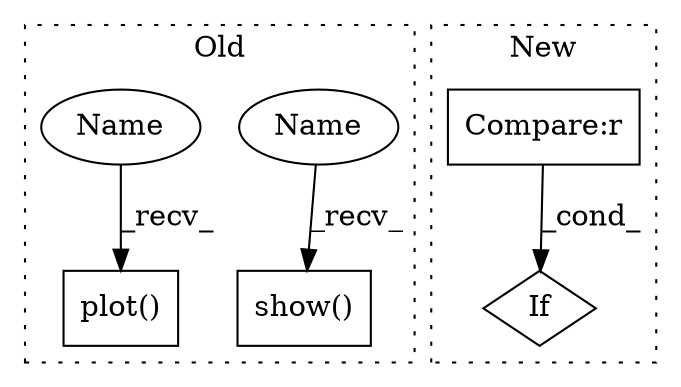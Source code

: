 digraph G {
subgraph cluster0 {
1 [label="plot()" a="75" s="4123,4147" l="9,1" shape="box"];
4 [label="show()" a="75" s="4157" l="10" shape="box"];
5 [label="Name" a="87" s="4157" l="3" shape="ellipse"];
6 [label="Name" a="87" s="4123" l="3" shape="ellipse"];
label = "Old";
style="dotted";
}
subgraph cluster1 {
2 [label="If" a="96" s="4361" l="3" shape="diamond"];
3 [label="Compare:r" a="40" s="4364" l="22" shape="box"];
label = "New";
style="dotted";
}
3 -> 2 [label="_cond_"];
5 -> 4 [label="_recv_"];
6 -> 1 [label="_recv_"];
}